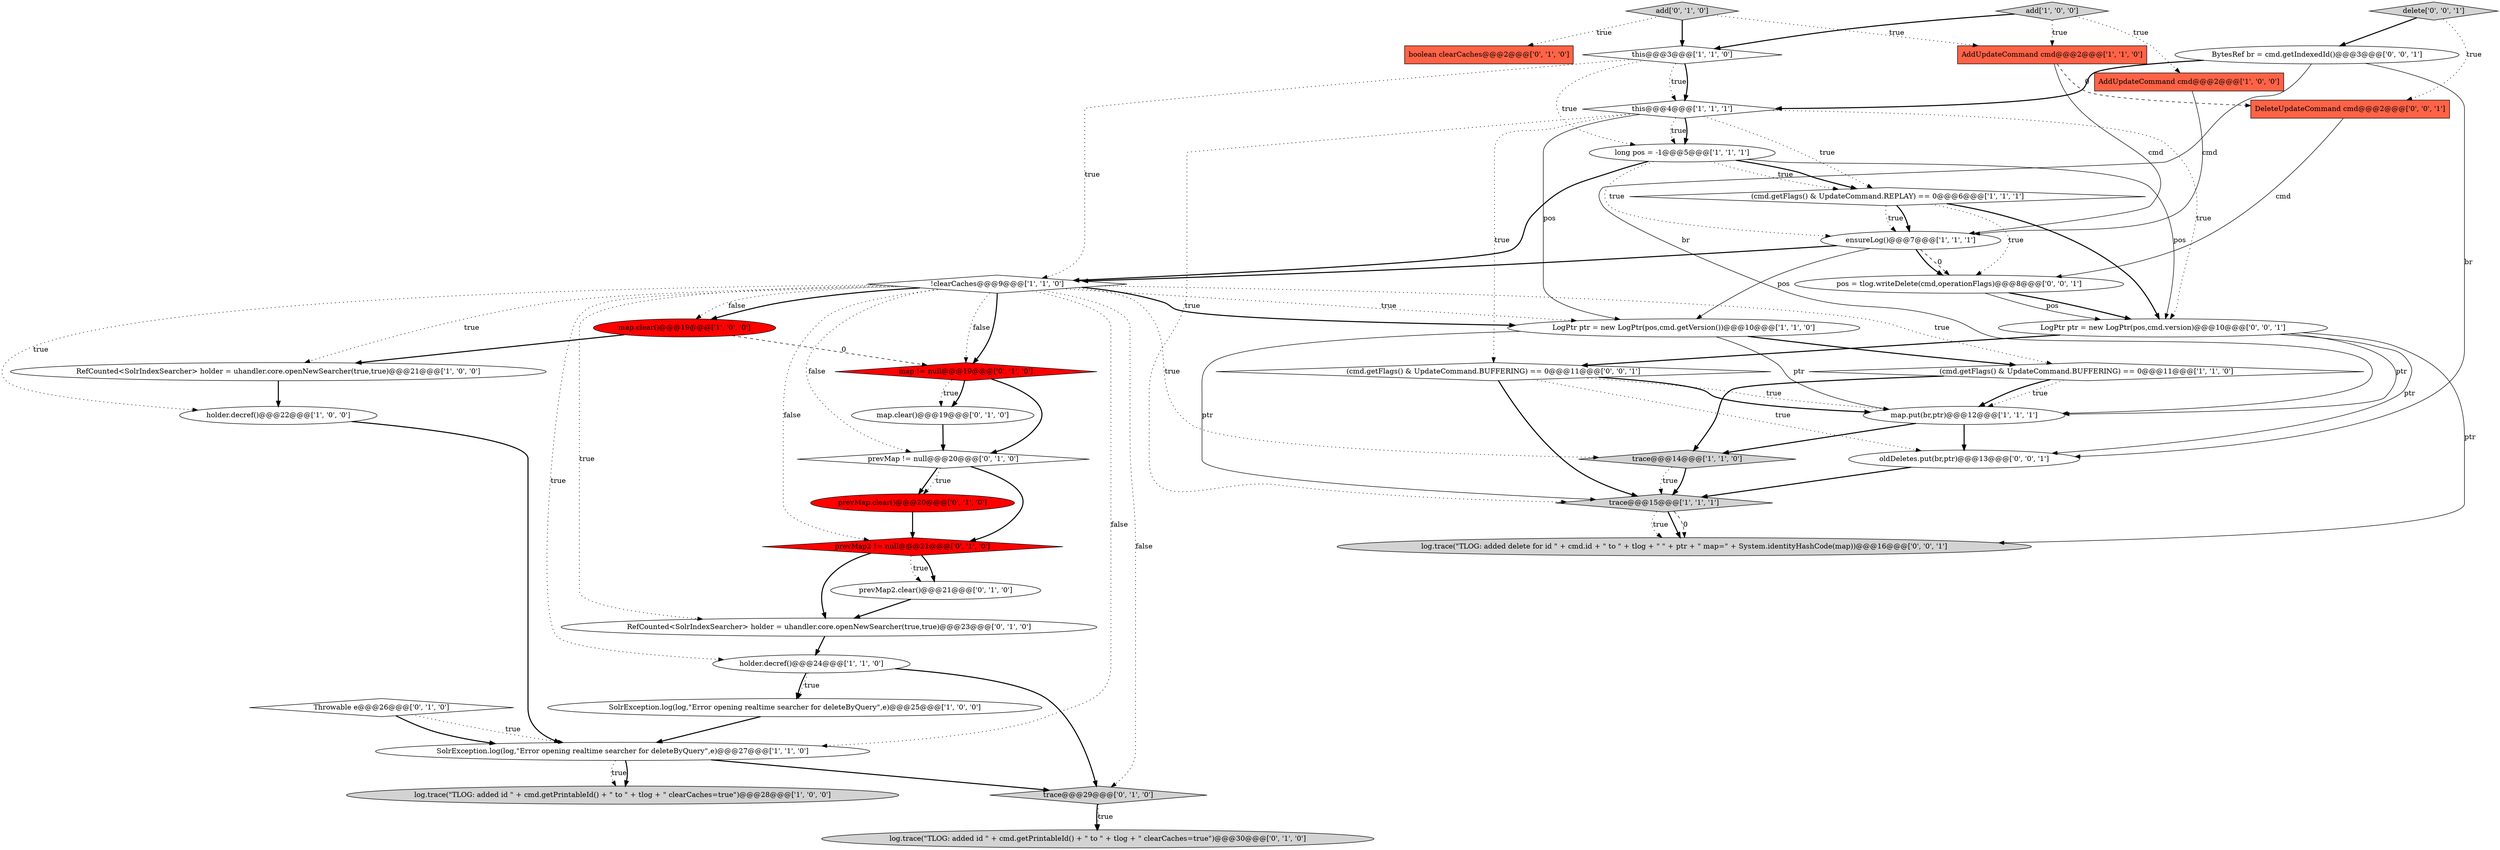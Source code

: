digraph {
30 [style = filled, label = "trace@@@29@@@['0', '1', '0']", fillcolor = lightgray, shape = diamond image = "AAA0AAABBB2BBB"];
36 [style = filled, label = "pos = tlog.writeDelete(cmd,operationFlags)@@@8@@@['0', '0', '1']", fillcolor = white, shape = ellipse image = "AAA0AAABBB3BBB"];
1 [style = filled, label = "this@@@3@@@['1', '1', '0']", fillcolor = white, shape = diamond image = "AAA0AAABBB1BBB"];
27 [style = filled, label = "Throwable e@@@26@@@['0', '1', '0']", fillcolor = white, shape = diamond image = "AAA0AAABBB2BBB"];
23 [style = filled, label = "boolean clearCaches@@@2@@@['0', '1', '0']", fillcolor = tomato, shape = box image = "AAA0AAABBB2BBB"];
8 [style = filled, label = "AddUpdateCommand cmd@@@2@@@['1', '0', '0']", fillcolor = tomato, shape = box image = "AAA0AAABBB1BBB"];
11 [style = filled, label = "SolrException.log(log,\"Error opening realtime searcher for deleteByQuery\",e)@@@25@@@['1', '0', '0']", fillcolor = white, shape = ellipse image = "AAA0AAABBB1BBB"];
10 [style = filled, label = "(cmd.getFlags() & UpdateCommand.BUFFERING) == 0@@@11@@@['1', '1', '0']", fillcolor = white, shape = diamond image = "AAA0AAABBB1BBB"];
20 [style = filled, label = "holder.decref()@@@24@@@['1', '1', '0']", fillcolor = white, shape = ellipse image = "AAA0AAABBB1BBB"];
28 [style = filled, label = "RefCounted<SolrIndexSearcher> holder = uhandler.core.openNewSearcher(true,true)@@@23@@@['0', '1', '0']", fillcolor = white, shape = ellipse image = "AAA0AAABBB2BBB"];
15 [style = filled, label = "long pos = -1@@@5@@@['1', '1', '1']", fillcolor = white, shape = ellipse image = "AAA0AAABBB1BBB"];
39 [style = filled, label = "oldDeletes.put(br,ptr)@@@13@@@['0', '0', '1']", fillcolor = white, shape = ellipse image = "AAA0AAABBB3BBB"];
34 [style = filled, label = "log.trace(\"TLOG: added delete for id \" + cmd.id + \" to \" + tlog + \" \" + ptr + \" map=\" + System.identityHashCode(map))@@@16@@@['0', '0', '1']", fillcolor = lightgray, shape = ellipse image = "AAA0AAABBB3BBB"];
38 [style = filled, label = "DeleteUpdateCommand cmd@@@2@@@['0', '0', '1']", fillcolor = tomato, shape = box image = "AAA0AAABBB3BBB"];
18 [style = filled, label = "this@@@4@@@['1', '1', '1']", fillcolor = white, shape = diamond image = "AAA0AAABBB1BBB"];
25 [style = filled, label = "prevMap2.clear()@@@21@@@['0', '1', '0']", fillcolor = white, shape = ellipse image = "AAA0AAABBB2BBB"];
16 [style = filled, label = "!clearCaches@@@9@@@['1', '1', '0']", fillcolor = white, shape = diamond image = "AAA0AAABBB1BBB"];
12 [style = filled, label = "add['1', '0', '0']", fillcolor = lightgray, shape = diamond image = "AAA0AAABBB1BBB"];
35 [style = filled, label = "delete['0', '0', '1']", fillcolor = lightgray, shape = diamond image = "AAA0AAABBB3BBB"];
24 [style = filled, label = "map.clear()@@@19@@@['0', '1', '0']", fillcolor = white, shape = ellipse image = "AAA0AAABBB2BBB"];
4 [style = filled, label = "map.put(br,ptr)@@@12@@@['1', '1', '1']", fillcolor = white, shape = ellipse image = "AAA0AAABBB1BBB"];
13 [style = filled, label = "SolrException.log(log,\"Error opening realtime searcher for deleteByQuery\",e)@@@27@@@['1', '1', '0']", fillcolor = white, shape = ellipse image = "AAA0AAABBB1BBB"];
7 [style = filled, label = "RefCounted<SolrIndexSearcher> holder = uhandler.core.openNewSearcher(true,true)@@@21@@@['1', '0', '0']", fillcolor = white, shape = ellipse image = "AAA0AAABBB1BBB"];
19 [style = filled, label = "log.trace(\"TLOG: added id \" + cmd.getPrintableId() + \" to \" + tlog + \" clearCaches=true\")@@@28@@@['1', '0', '0']", fillcolor = lightgray, shape = ellipse image = "AAA0AAABBB1BBB"];
32 [style = filled, label = "prevMap2 != null@@@21@@@['0', '1', '0']", fillcolor = red, shape = diamond image = "AAA1AAABBB2BBB"];
6 [style = filled, label = "holder.decref()@@@22@@@['1', '0', '0']", fillcolor = white, shape = ellipse image = "AAA0AAABBB1BBB"];
9 [style = filled, label = "ensureLog()@@@7@@@['1', '1', '1']", fillcolor = white, shape = ellipse image = "AAA0AAABBB1BBB"];
2 [style = filled, label = "LogPtr ptr = new LogPtr(pos,cmd.getVersion())@@@10@@@['1', '1', '0']", fillcolor = white, shape = ellipse image = "AAA0AAABBB1BBB"];
31 [style = filled, label = "prevMap.clear()@@@20@@@['0', '1', '0']", fillcolor = red, shape = ellipse image = "AAA1AAABBB2BBB"];
37 [style = filled, label = "(cmd.getFlags() & UpdateCommand.BUFFERING) == 0@@@11@@@['0', '0', '1']", fillcolor = white, shape = diamond image = "AAA0AAABBB3BBB"];
22 [style = filled, label = "log.trace(\"TLOG: added id \" + cmd.getPrintableId() + \" to \" + tlog + \" clearCaches=true\")@@@30@@@['0', '1', '0']", fillcolor = lightgray, shape = ellipse image = "AAA0AAABBB2BBB"];
40 [style = filled, label = "BytesRef br = cmd.getIndexedId()@@@3@@@['0', '0', '1']", fillcolor = white, shape = ellipse image = "AAA0AAABBB3BBB"];
14 [style = filled, label = "AddUpdateCommand cmd@@@2@@@['1', '1', '0']", fillcolor = tomato, shape = box image = "AAA0AAABBB1BBB"];
29 [style = filled, label = "add['0', '1', '0']", fillcolor = lightgray, shape = diamond image = "AAA0AAABBB2BBB"];
5 [style = filled, label = "map.clear()@@@19@@@['1', '0', '0']", fillcolor = red, shape = ellipse image = "AAA1AAABBB1BBB"];
17 [style = filled, label = "trace@@@15@@@['1', '1', '1']", fillcolor = lightgray, shape = diamond image = "AAA0AAABBB1BBB"];
33 [style = filled, label = "LogPtr ptr = new LogPtr(pos,cmd.version)@@@10@@@['0', '0', '1']", fillcolor = white, shape = ellipse image = "AAA0AAABBB3BBB"];
3 [style = filled, label = "(cmd.getFlags() & UpdateCommand.REPLAY) == 0@@@6@@@['1', '1', '1']", fillcolor = white, shape = diamond image = "AAA0AAABBB1BBB"];
0 [style = filled, label = "trace@@@14@@@['1', '1', '0']", fillcolor = lightgray, shape = diamond image = "AAA0AAABBB1BBB"];
26 [style = filled, label = "map != null@@@19@@@['0', '1', '0']", fillcolor = red, shape = diamond image = "AAA1AAABBB2BBB"];
21 [style = filled, label = "prevMap != null@@@20@@@['0', '1', '0']", fillcolor = white, shape = diamond image = "AAA0AAABBB2BBB"];
9->36 [style = dashed, label="0"];
27->13 [style = bold, label=""];
33->4 [style = solid, label="ptr"];
20->11 [style = dotted, label="true"];
28->20 [style = bold, label=""];
12->8 [style = dotted, label="true"];
18->15 [style = dotted, label="true"];
36->33 [style = solid, label="pos"];
16->20 [style = dotted, label="true"];
29->23 [style = dotted, label="true"];
36->33 [style = bold, label=""];
16->10 [style = dotted, label="true"];
16->32 [style = dotted, label="false"];
18->37 [style = dotted, label="true"];
2->17 [style = solid, label="ptr"];
9->16 [style = bold, label=""];
15->9 [style = dotted, label="true"];
16->7 [style = dotted, label="true"];
32->25 [style = dotted, label="true"];
21->31 [style = bold, label=""];
24->21 [style = bold, label=""];
29->14 [style = dotted, label="true"];
26->24 [style = dotted, label="true"];
18->3 [style = dotted, label="true"];
11->13 [style = bold, label=""];
32->25 [style = bold, label=""];
16->26 [style = dotted, label="false"];
17->34 [style = dotted, label="true"];
10->4 [style = dotted, label="true"];
29->1 [style = bold, label=""];
25->28 [style = bold, label=""];
9->2 [style = solid, label="pos"];
18->2 [style = solid, label="pos"];
16->21 [style = dotted, label="false"];
5->26 [style = dashed, label="0"];
14->9 [style = solid, label="cmd"];
0->17 [style = bold, label=""];
18->15 [style = bold, label=""];
16->26 [style = bold, label=""];
13->19 [style = dotted, label="true"];
35->38 [style = dotted, label="true"];
3->33 [style = bold, label=""];
26->24 [style = bold, label=""];
12->1 [style = bold, label=""];
16->30 [style = dotted, label="false"];
4->0 [style = bold, label=""];
1->18 [style = dotted, label="true"];
15->3 [style = dotted, label="true"];
35->40 [style = bold, label=""];
17->34 [style = bold, label=""];
37->4 [style = dotted, label="true"];
21->31 [style = dotted, label="true"];
33->39 [style = solid, label="ptr"];
1->15 [style = dotted, label="true"];
10->0 [style = bold, label=""];
7->6 [style = bold, label=""];
8->9 [style = solid, label="cmd"];
2->4 [style = solid, label="ptr"];
5->7 [style = bold, label=""];
18->17 [style = dotted, label="true"];
18->33 [style = dotted, label="true"];
31->32 [style = bold, label=""];
4->39 [style = bold, label=""];
27->13 [style = dotted, label="true"];
3->9 [style = dotted, label="true"];
15->3 [style = bold, label=""];
2->10 [style = bold, label=""];
26->21 [style = bold, label=""];
40->39 [style = solid, label="br"];
3->9 [style = bold, label=""];
13->19 [style = bold, label=""];
16->13 [style = dotted, label="false"];
39->17 [style = bold, label=""];
6->13 [style = bold, label=""];
14->38 [style = dashed, label="0"];
16->5 [style = bold, label=""];
38->36 [style = solid, label="cmd"];
1->16 [style = dotted, label="true"];
33->37 [style = bold, label=""];
20->11 [style = bold, label=""];
9->36 [style = bold, label=""];
30->22 [style = bold, label=""];
16->2 [style = dotted, label="true"];
17->34 [style = dashed, label="0"];
33->34 [style = solid, label="ptr"];
3->36 [style = dotted, label="true"];
40->4 [style = solid, label="br"];
37->17 [style = bold, label=""];
1->18 [style = bold, label=""];
40->18 [style = bold, label=""];
13->30 [style = bold, label=""];
16->2 [style = bold, label=""];
15->16 [style = bold, label=""];
37->4 [style = bold, label=""];
12->14 [style = dotted, label="true"];
16->0 [style = dotted, label="true"];
15->33 [style = solid, label="pos"];
37->39 [style = dotted, label="true"];
21->32 [style = bold, label=""];
10->4 [style = bold, label=""];
0->17 [style = dotted, label="true"];
16->5 [style = dotted, label="false"];
16->28 [style = dotted, label="true"];
20->30 [style = bold, label=""];
30->22 [style = dotted, label="true"];
32->28 [style = bold, label=""];
16->6 [style = dotted, label="true"];
}
